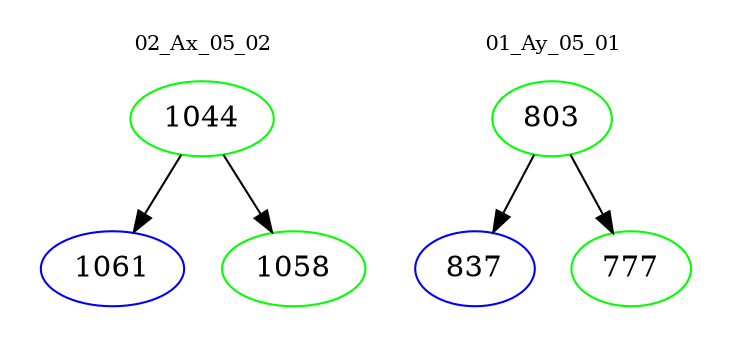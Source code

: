 digraph{
subgraph cluster_0 {
color = white
label = "02_Ax_05_02";
fontsize=10;
T0_1044 [label="1044", color="green"]
T0_1044 -> T0_1061 [color="black"]
T0_1061 [label="1061", color="blue"]
T0_1044 -> T0_1058 [color="black"]
T0_1058 [label="1058", color="green"]
}
subgraph cluster_1 {
color = white
label = "01_Ay_05_01";
fontsize=10;
T1_803 [label="803", color="green"]
T1_803 -> T1_837 [color="black"]
T1_837 [label="837", color="blue"]
T1_803 -> T1_777 [color="black"]
T1_777 [label="777", color="green"]
}
}
